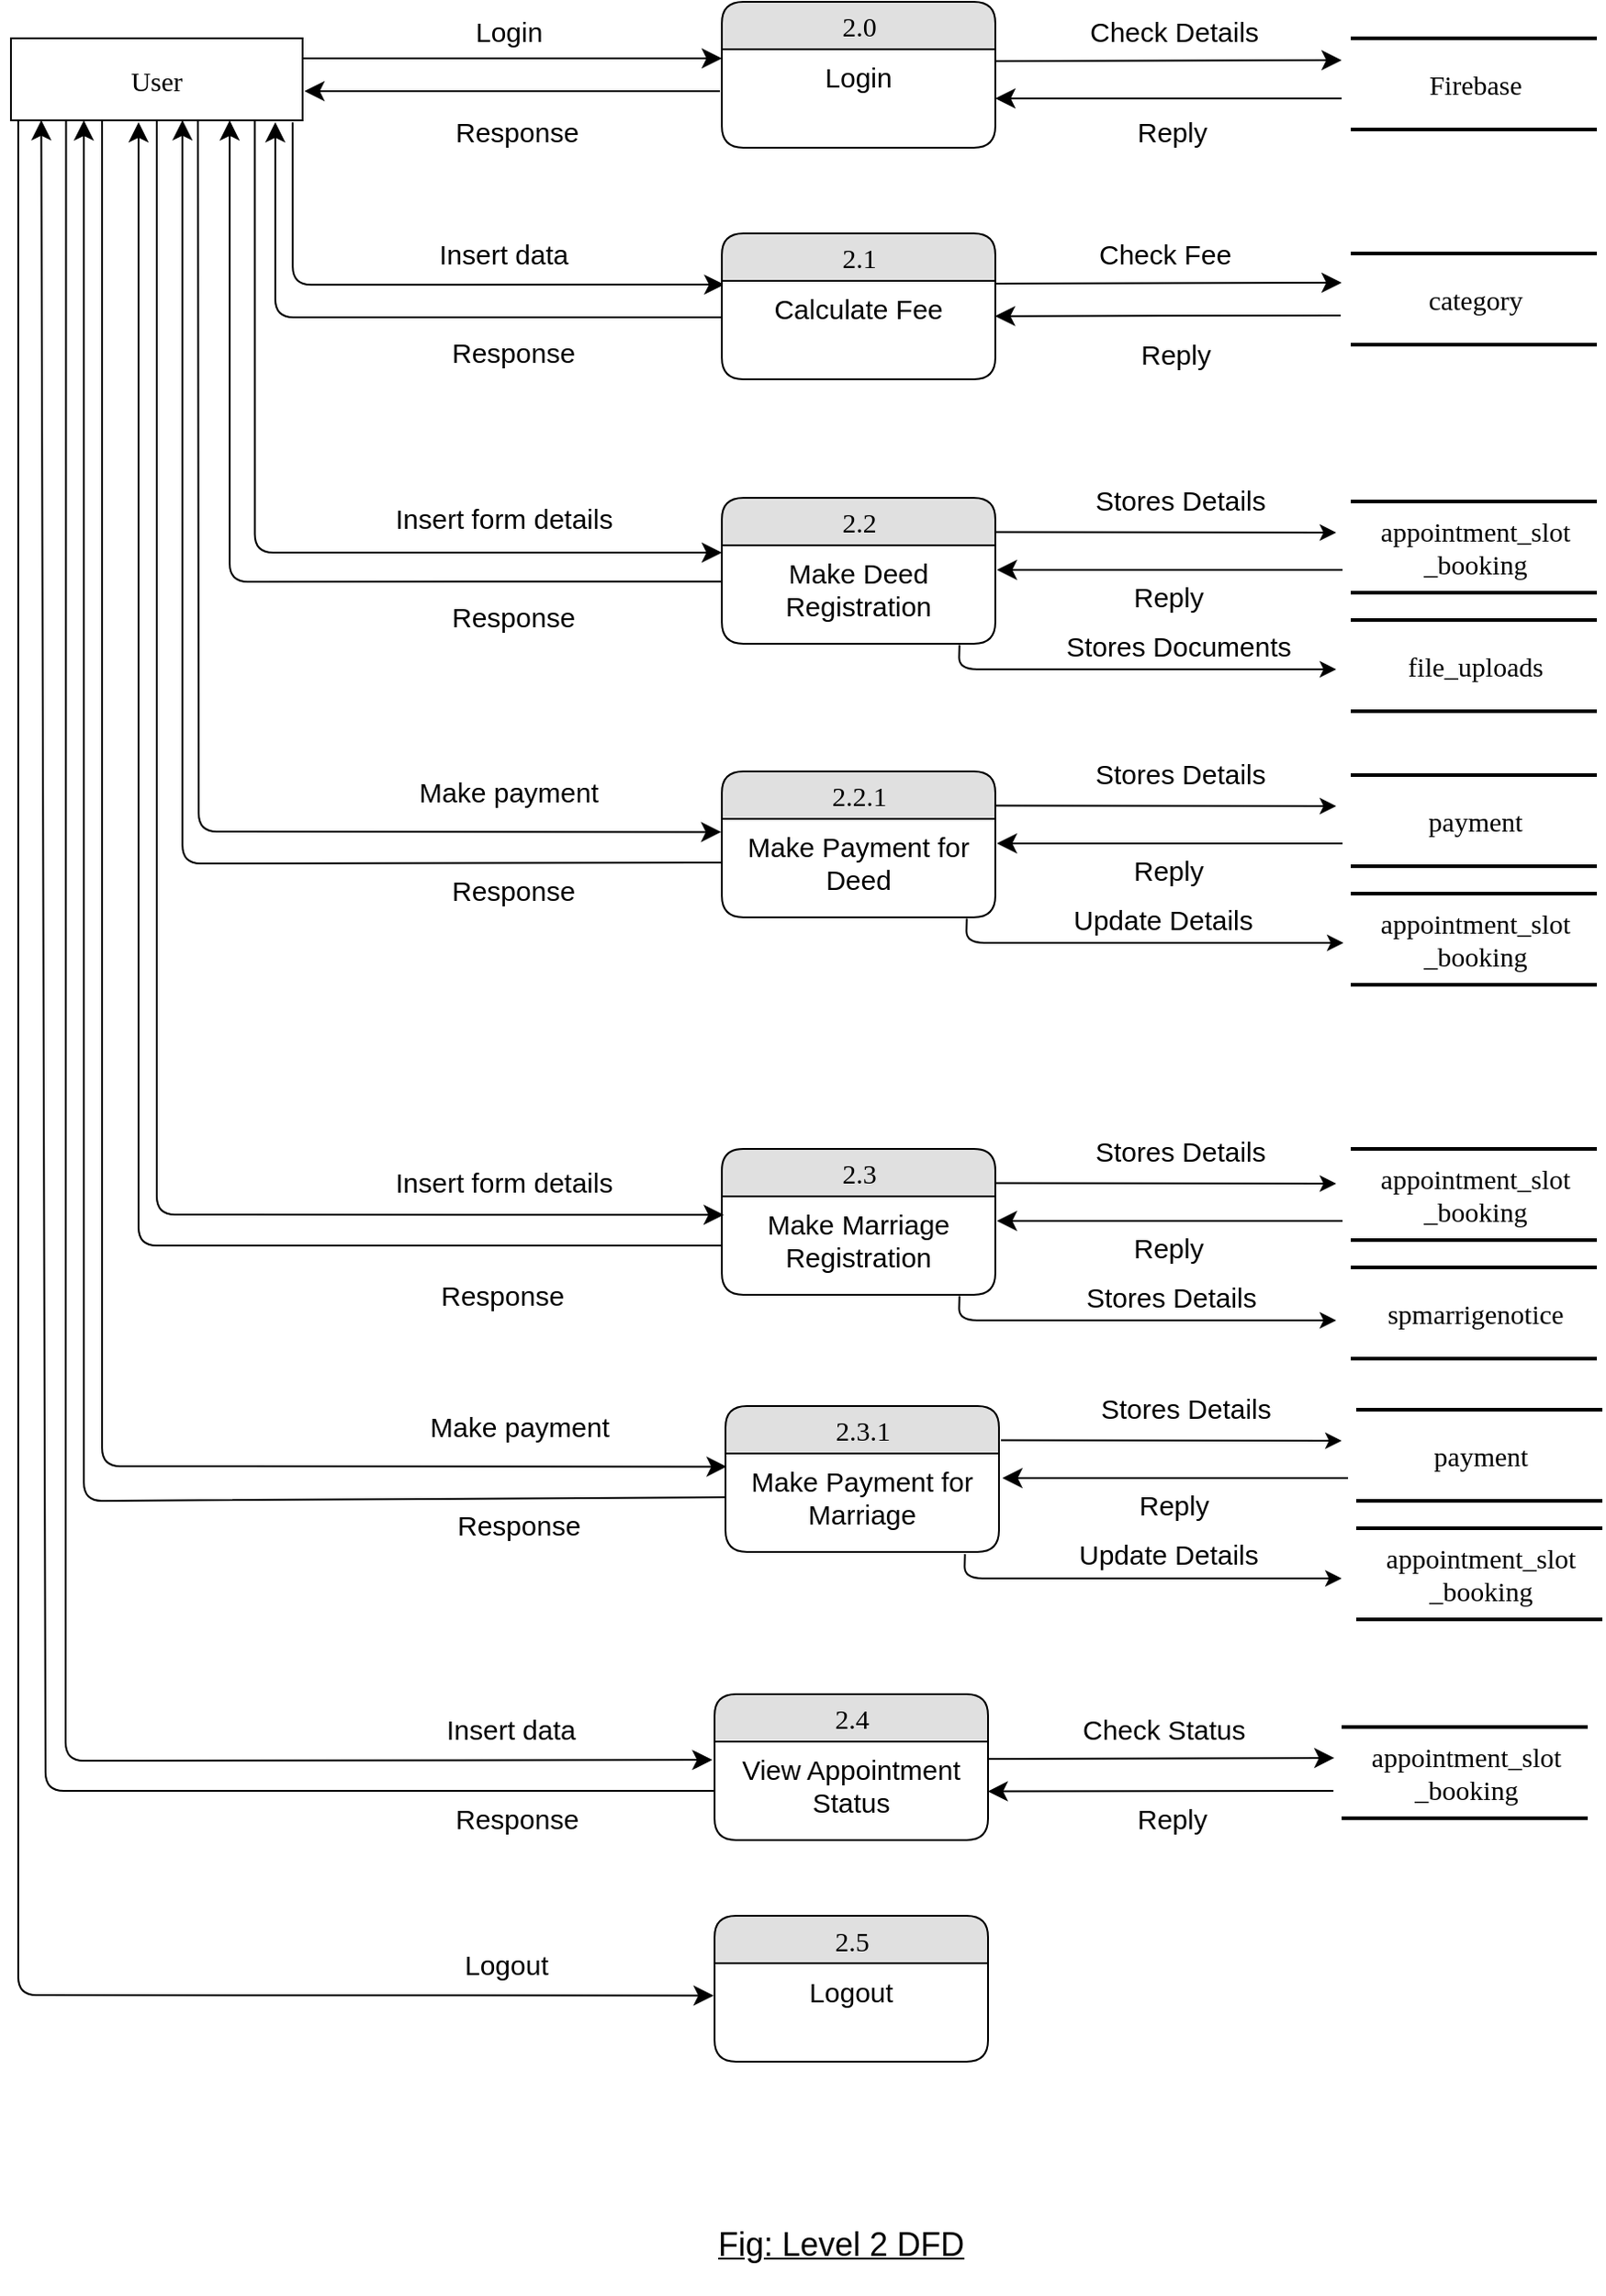 <mxfile version="10.7.7" type="device"><diagram name="Page-1" id="52a04d89-c75d-2922-d76d-85b35f80e030"><mxGraphModel dx="983" dy="548" grid="1" gridSize="10" guides="1" tooltips="1" connect="1" arrows="1" fold="1" page="1" pageScale="1" pageWidth="1100" pageHeight="850" background="#ffffff" math="0" shadow="0"><root><mxCell id="0"/><mxCell id="1" parent="0"/><mxCell id="21ea969265ad0168-30" value="Firebase" style="html=1;rounded=0;shadow=0;comic=0;labelBackgroundColor=none;strokeColor=#000000;strokeWidth=2;fillColor=#FFFFFF;fontFamily=Verdana;fontSize=15;fontColor=#000000;align=center;shape=mxgraph.ios7ui.horLines;" parent="1" vertex="1"><mxGeometry x="775" y="58" width="135" height="50" as="geometry"/></mxCell><mxCell id="17472293e6e8944d-4" value="category" style="html=1;rounded=0;shadow=0;comic=0;labelBackgroundColor=none;strokeColor=#000000;strokeWidth=2;fillColor=#FFFFFF;fontFamily=Verdana;fontSize=15;fontColor=#000000;align=center;shape=mxgraph.ios7ui.horLines;" parent="1" vertex="1"><mxGeometry x="775" y="176" width="135" height="50" as="geometry"/></mxCell><mxCell id="1fdf3b25b50cf41e-27" style="edgeStyle=none;html=1;labelBackgroundColor=none;startFill=0;startSize=8;endFill=1;endSize=8;fontFamily=Verdana;fontSize=15;entryX=0;entryY=0.296;entryDx=0;entryDy=0;entryPerimeter=0;" parent="1" edge="1"><mxGeometry relative="1" as="geometry"><mxPoint x="200" y="69" as="sourcePoint"/><mxPoint x="430" y="69" as="targetPoint"/></mxGeometry></mxCell><mxCell id="17472293e6e8944d-30" value="User" style="whiteSpace=wrap;html=1;rounded=0;shadow=0;comic=0;labelBackgroundColor=none;strokeColor=#000000;strokeWidth=1;fillColor=#FFFFFF;fontFamily=Verdana;fontSize=15;fontColor=#000000;align=center;" parent="1" vertex="1"><mxGeometry x="40" y="58" width="160" height="45" as="geometry"/></mxCell><mxCell id="1fdf3b25b50cf41e-28" style="edgeStyle=none;html=1;labelBackgroundColor=none;startFill=0;startSize=8;endFill=1;endSize=8;fontFamily=Verdana;fontSize=15;" parent="1" edge="1"><mxGeometry relative="1" as="geometry"><mxPoint x="580" y="70.5" as="sourcePoint"/><mxPoint x="770" y="70" as="targetPoint"/></mxGeometry></mxCell><mxCell id="1fdf3b25b50cf41e-1" value="2.0" style="swimlane;html=1;fontStyle=0;childLayout=stackLayout;horizontal=1;startSize=26;fillColor=#e0e0e0;horizontalStack=0;resizeParent=1;resizeLast=0;collapsible=1;marginBottom=0;swimlaneFillColor=#ffffff;align=center;rounded=1;shadow=0;comic=0;labelBackgroundColor=none;strokeColor=#000000;strokeWidth=1;fontFamily=Verdana;fontSize=15;fontColor=#000000;" parent="1" vertex="1"><mxGeometry x="430" y="38" width="150" height="80" as="geometry"/></mxCell><mxCell id="1fdf3b25b50cf41e-2" value="Login" style="text;html=1;strokeColor=none;fillColor=none;spacingLeft=4;spacingRight=4;whiteSpace=wrap;overflow=hidden;rotatable=0;points=[[0,0.5],[1,0.5]];portConstraint=eastwest;align=center;fontSize=15;" parent="1fdf3b25b50cf41e-1" vertex="1"><mxGeometry y="26" width="150" height="54" as="geometry"/></mxCell><mxCell id="1fdf3b25b50cf41e-6" value="appointment_slot&lt;br&gt;_booking" style="html=1;rounded=0;shadow=0;comic=0;labelBackgroundColor=none;strokeColor=#000000;strokeWidth=2;fillColor=#FFFFFF;fontFamily=Verdana;fontSize=15;fontColor=#000000;align=center;shape=mxgraph.ios7ui.horLines;" parent="1" vertex="1"><mxGeometry x="775" y="312" width="135" height="50" as="geometry"/></mxCell><mxCell id="1fdf3b25b50cf41e-46" style="html=1;labelBackgroundColor=none;startFill=0;startSize=8;endFill=1;endSize=8;fontFamily=Verdana;fontSize=15;entryX=0.009;entryY=0.038;entryDx=0;entryDy=0;entryPerimeter=0;exitX=0.966;exitY=1.026;exitDx=0;exitDy=0;exitPerimeter=0;edgeStyle=orthogonalEdgeStyle;" parent="1" source="17472293e6e8944d-30" target="-6Mqbu0uasIB7OtYSOyE-10" edge="1"><mxGeometry relative="1" as="geometry"><mxPoint x="200" y="191" as="sourcePoint"/><mxPoint x="420" y="224.5" as="targetPoint"/></mxGeometry></mxCell><mxCell id="-6Mqbu0uasIB7OtYSOyE-1" value="Login" style="text;html=1;resizable=0;points=[];autosize=1;align=left;verticalAlign=top;spacingTop=-4;fontSize=15;" vertex="1" parent="1"><mxGeometry x="293" y="43" width="50" height="20" as="geometry"/></mxCell><mxCell id="-6Mqbu0uasIB7OtYSOyE-2" style="edgeStyle=none;html=1;labelBackgroundColor=none;startFill=0;startSize=8;endFill=1;endSize=8;fontFamily=Verdana;fontSize=15;exitX=0;exitY=0.667;exitDx=0;exitDy=0;exitPerimeter=0;entryX=1.01;entryY=0.933;entryDx=0;entryDy=0;entryPerimeter=0;" edge="1" parent="1"><mxGeometry relative="1" as="geometry"><mxPoint x="429" y="87" as="sourcePoint"/><mxPoint x="201" y="87" as="targetPoint"/></mxGeometry></mxCell><mxCell id="-6Mqbu0uasIB7OtYSOyE-3" value="Response" style="text;html=1;resizable=0;points=[];autosize=1;align=left;verticalAlign=top;spacingTop=-4;fontSize=15;" vertex="1" parent="1"><mxGeometry x="282" y="98" width="80" height="20" as="geometry"/></mxCell><mxCell id="-6Mqbu0uasIB7OtYSOyE-4" style="edgeStyle=none;html=1;labelBackgroundColor=none;startFill=0;startSize=8;endFill=1;endSize=8;fontFamily=Verdana;fontSize=15;entryX=1;entryY=0.5;entryDx=0;entryDy=0;" edge="1" parent="1" target="1fdf3b25b50cf41e-2"><mxGeometry relative="1" as="geometry"><mxPoint x="770" y="91" as="sourcePoint"/><mxPoint x="570" y="160" as="targetPoint"/></mxGeometry></mxCell><mxCell id="-6Mqbu0uasIB7OtYSOyE-7" value="Check Details" style="text;html=1;resizable=0;points=[];autosize=1;align=left;verticalAlign=top;spacingTop=-4;fontSize=15;" vertex="1" parent="1"><mxGeometry x="630" y="43" width="110" height="20" as="geometry"/></mxCell><mxCell id="-6Mqbu0uasIB7OtYSOyE-8" value="Reply" style="text;html=1;resizable=0;points=[];autosize=1;align=left;verticalAlign=top;spacingTop=-4;fontSize=15;" vertex="1" parent="1"><mxGeometry x="655.5" y="98" width="50" height="20" as="geometry"/></mxCell><mxCell id="-6Mqbu0uasIB7OtYSOyE-9" value="2.1" style="swimlane;html=1;fontStyle=0;childLayout=stackLayout;horizontal=1;startSize=26;fillColor=#e0e0e0;horizontalStack=0;resizeParent=1;resizeLast=0;collapsible=1;marginBottom=0;swimlaneFillColor=#ffffff;align=center;rounded=1;shadow=0;comic=0;labelBackgroundColor=none;strokeColor=#000000;strokeWidth=1;fontFamily=Verdana;fontSize=15;fontColor=#000000;" vertex="1" parent="1"><mxGeometry x="430" y="165" width="150" height="80" as="geometry"/></mxCell><mxCell id="-6Mqbu0uasIB7OtYSOyE-10" value="Calculate Fee" style="text;html=1;strokeColor=none;fillColor=none;spacingLeft=4;spacingRight=4;whiteSpace=wrap;overflow=hidden;rotatable=0;points=[[0,0.5],[1,0.5]];portConstraint=eastwest;align=center;fontSize=15;" vertex="1" parent="-6Mqbu0uasIB7OtYSOyE-9"><mxGeometry y="26" width="150" height="54" as="geometry"/></mxCell><mxCell id="-6Mqbu0uasIB7OtYSOyE-12" value="Insert data" style="text;html=1;resizable=0;points=[];autosize=1;align=left;verticalAlign=top;spacingTop=-4;fontSize=15;" vertex="1" parent="1"><mxGeometry x="273" y="165" width="90" height="20" as="geometry"/></mxCell><mxCell id="-6Mqbu0uasIB7OtYSOyE-13" style="edgeStyle=none;html=1;labelBackgroundColor=none;startFill=0;startSize=8;endFill=1;endSize=8;fontFamily=Verdana;fontSize=15;" edge="1" parent="1"><mxGeometry relative="1" as="geometry"><mxPoint x="580" y="192.5" as="sourcePoint"/><mxPoint x="770" y="192" as="targetPoint"/></mxGeometry></mxCell><mxCell id="-6Mqbu0uasIB7OtYSOyE-14" value="Check Fee" style="text;html=1;resizable=0;points=[];autosize=1;align=left;verticalAlign=top;spacingTop=-4;fontSize=15;" vertex="1" parent="1"><mxGeometry x="635" y="165" width="90" height="20" as="geometry"/></mxCell><mxCell id="-6Mqbu0uasIB7OtYSOyE-15" style="edgeStyle=none;html=1;labelBackgroundColor=none;startFill=0;startSize=8;endFill=1;endSize=8;fontFamily=Verdana;fontSize=15;entryX=1;entryY=0.5;entryDx=0;entryDy=0;" edge="1" parent="1"><mxGeometry relative="1" as="geometry"><mxPoint x="769.5" y="210" as="sourcePoint"/><mxPoint x="579.833" y="210.333" as="targetPoint"/></mxGeometry></mxCell><mxCell id="-6Mqbu0uasIB7OtYSOyE-16" value="Reply" style="text;html=1;resizable=0;points=[];autosize=1;align=left;verticalAlign=top;spacingTop=-4;fontSize=15;" vertex="1" parent="1"><mxGeometry x="657.5" y="220" width="50" height="20" as="geometry"/></mxCell><mxCell id="-6Mqbu0uasIB7OtYSOyE-17" value="Response" style="text;html=1;fontSize=15;" vertex="1" parent="1"><mxGeometry x="280" y="215" width="90" height="30" as="geometry"/></mxCell><mxCell id="-6Mqbu0uasIB7OtYSOyE-18" style="html=1;labelBackgroundColor=none;startFill=0;startSize=8;endFill=1;endSize=8;fontFamily=Verdana;fontSize=15;edgeStyle=orthogonalEdgeStyle;" edge="1" parent="1" source="-6Mqbu0uasIB7OtYSOyE-10"><mxGeometry relative="1" as="geometry"><mxPoint x="425" y="211.5" as="sourcePoint"/><mxPoint x="185" y="104" as="targetPoint"/><Array as="points"><mxPoint x="185" y="211"/></Array></mxGeometry></mxCell><mxCell id="-6Mqbu0uasIB7OtYSOyE-21" value="file_uploads" style="html=1;rounded=0;shadow=0;comic=0;labelBackgroundColor=none;strokeColor=#000000;strokeWidth=2;fillColor=#FFFFFF;fontFamily=Verdana;fontSize=15;fontColor=#000000;align=center;shape=mxgraph.ios7ui.horLines;" vertex="1" parent="1"><mxGeometry x="775" y="377" width="135" height="50" as="geometry"/></mxCell><mxCell id="-6Mqbu0uasIB7OtYSOyE-23" style="html=1;labelBackgroundColor=none;startFill=0;startSize=8;endFill=1;endSize=8;fontFamily=Verdana;fontSize=15;entryX=0;entryY=0.074;entryDx=0;entryDy=0;entryPerimeter=0;edgeStyle=orthogonalEdgeStyle;exitX=0.836;exitY=0.998;exitDx=0;exitDy=0;exitPerimeter=0;" edge="1" parent="1" source="17472293e6e8944d-30" target="-6Mqbu0uasIB7OtYSOyE-25"><mxGeometry relative="1" as="geometry"><mxPoint x="173" y="110" as="sourcePoint"/><mxPoint x="410.879" y="383.862" as="targetPoint"/></mxGeometry></mxCell><mxCell id="-6Mqbu0uasIB7OtYSOyE-24" value="2.2" style="swimlane;html=1;fontStyle=0;childLayout=stackLayout;horizontal=1;startSize=26;fillColor=#e0e0e0;horizontalStack=0;resizeParent=1;resizeLast=0;collapsible=1;marginBottom=0;swimlaneFillColor=#ffffff;align=center;rounded=1;shadow=0;comic=0;labelBackgroundColor=none;strokeColor=#000000;strokeWidth=1;fontFamily=Verdana;fontSize=15;fontColor=#000000;" vertex="1" parent="1"><mxGeometry x="430" y="310" width="150" height="80" as="geometry"/></mxCell><mxCell id="-6Mqbu0uasIB7OtYSOyE-25" value="Make Deed Registration" style="text;html=1;strokeColor=none;fillColor=none;spacingLeft=4;spacingRight=4;whiteSpace=wrap;overflow=hidden;rotatable=0;points=[[0,0.5],[1,0.5]];portConstraint=eastwest;align=center;fontSize=15;" vertex="1" parent="-6Mqbu0uasIB7OtYSOyE-24"><mxGeometry y="26" width="150" height="54" as="geometry"/></mxCell><mxCell id="-6Mqbu0uasIB7OtYSOyE-26" value="Insert form details" style="text;html=1;resizable=0;points=[];autosize=1;align=left;verticalAlign=top;spacingTop=-4;fontSize=15;" vertex="1" parent="1"><mxGeometry x="249" y="310" width="130" height="20" as="geometry"/></mxCell><mxCell id="-6Mqbu0uasIB7OtYSOyE-28" value="" style="endArrow=classic;html=1;fontSize=15;exitX=1.019;exitY=0.067;exitDx=0;exitDy=0;exitPerimeter=0;" edge="1" parent="1"><mxGeometry width="50" height="50" relative="1" as="geometry"><mxPoint x="580.103" y="328.759" as="sourcePoint"/><mxPoint x="767" y="329" as="targetPoint"/></mxGeometry></mxCell><mxCell id="-6Mqbu0uasIB7OtYSOyE-30" value="Stores Details" style="text;html=1;resizable=0;points=[];autosize=1;align=left;verticalAlign=top;spacingTop=-4;fontSize=15;" vertex="1" parent="1"><mxGeometry x="633" y="300" width="110" height="20" as="geometry"/></mxCell><mxCell id="-6Mqbu0uasIB7OtYSOyE-33" style="edgeStyle=none;html=1;labelBackgroundColor=none;startFill=0;startSize=8;endFill=1;endSize=8;fontFamily=Verdana;fontSize=15;entryX=1;entryY=0.5;entryDx=0;entryDy=0;" edge="1" parent="1"><mxGeometry relative="1" as="geometry"><mxPoint x="770.5" y="349.5" as="sourcePoint"/><mxPoint x="580.845" y="349.5" as="targetPoint"/></mxGeometry></mxCell><mxCell id="-6Mqbu0uasIB7OtYSOyE-34" value="Reply" style="text;html=1;resizable=0;points=[];autosize=1;align=left;verticalAlign=top;spacingTop=-4;fontSize=15;" vertex="1" parent="1"><mxGeometry x="654" y="353" width="50" height="20" as="geometry"/></mxCell><mxCell id="-6Mqbu0uasIB7OtYSOyE-39" value="" style="endArrow=classic;html=1;fontSize=15;exitX=0.867;exitY=1.035;exitDx=0;exitDy=0;exitPerimeter=0;" edge="1" parent="1"><mxGeometry width="50" height="50" relative="1" as="geometry"><mxPoint x="560.345" y="390.69" as="sourcePoint"/><mxPoint x="767.0" y="404" as="targetPoint"/><Array as="points"><mxPoint x="560" y="404"/></Array></mxGeometry></mxCell><mxCell id="-6Mqbu0uasIB7OtYSOyE-40" value="Stores Documents" style="text;html=1;resizable=0;points=[];autosize=1;align=left;verticalAlign=top;spacingTop=-4;fontSize=15;" vertex="1" parent="1"><mxGeometry x="617" y="380" width="140" height="20" as="geometry"/></mxCell><mxCell id="-6Mqbu0uasIB7OtYSOyE-43" value="Response" style="text;html=1;fontSize=15;" vertex="1" parent="1"><mxGeometry x="280" y="360" width="90" height="30" as="geometry"/></mxCell><mxCell id="-6Mqbu0uasIB7OtYSOyE-44" style="html=1;labelBackgroundColor=none;startFill=0;startSize=8;endFill=1;endSize=8;fontFamily=Verdana;fontSize=15;" edge="1" parent="1"><mxGeometry relative="1" as="geometry"><mxPoint x="430" y="355.828" as="sourcePoint"/><mxPoint x="160" y="103" as="targetPoint"/><Array as="points"><mxPoint x="160" y="356"/></Array></mxGeometry></mxCell><mxCell id="-6Mqbu0uasIB7OtYSOyE-47" value="2.3" style="swimlane;html=1;fontStyle=0;childLayout=stackLayout;horizontal=1;startSize=26;fillColor=#e0e0e0;horizontalStack=0;resizeParent=1;resizeLast=0;collapsible=1;marginBottom=0;swimlaneFillColor=#ffffff;align=center;rounded=1;shadow=0;comic=0;labelBackgroundColor=none;strokeColor=#000000;strokeWidth=1;fontFamily=Verdana;fontSize=15;fontColor=#000000;" vertex="1" parent="1"><mxGeometry x="430" y="667" width="150" height="80" as="geometry"/></mxCell><mxCell id="-6Mqbu0uasIB7OtYSOyE-48" value="Make Marriage Registration" style="text;html=1;strokeColor=none;fillColor=none;spacingLeft=4;spacingRight=4;whiteSpace=wrap;overflow=hidden;rotatable=0;points=[[0,0.5],[1,0.5]];portConstraint=eastwest;align=center;fontSize=15;" vertex="1" parent="-6Mqbu0uasIB7OtYSOyE-47"><mxGeometry y="26" width="150" height="54" as="geometry"/></mxCell><mxCell id="-6Mqbu0uasIB7OtYSOyE-49" value="Insert form details" style="text;html=1;resizable=0;points=[];autosize=1;align=left;verticalAlign=top;spacingTop=-4;fontSize=15;" vertex="1" parent="1"><mxGeometry x="249" y="674" width="130" height="20" as="geometry"/></mxCell><mxCell id="-6Mqbu0uasIB7OtYSOyE-50" value="" style="endArrow=classic;html=1;fontSize=15;exitX=1.019;exitY=0.067;exitDx=0;exitDy=0;exitPerimeter=0;" edge="1" parent="1"><mxGeometry width="50" height="50" relative="1" as="geometry"><mxPoint x="580.103" y="685.759" as="sourcePoint"/><mxPoint x="767.0" y="686.0" as="targetPoint"/></mxGeometry></mxCell><mxCell id="-6Mqbu0uasIB7OtYSOyE-51" value="Stores Details" style="text;html=1;resizable=0;points=[];autosize=1;align=left;verticalAlign=top;spacingTop=-4;fontSize=15;" vertex="1" parent="1"><mxGeometry x="633" y="657" width="110" height="20" as="geometry"/></mxCell><mxCell id="-6Mqbu0uasIB7OtYSOyE-52" style="edgeStyle=none;html=1;labelBackgroundColor=none;startFill=0;startSize=8;endFill=1;endSize=8;fontFamily=Verdana;fontSize=15;entryX=1;entryY=0.5;entryDx=0;entryDy=0;" edge="1" parent="1"><mxGeometry relative="1" as="geometry"><mxPoint x="770.5" y="706.5" as="sourcePoint"/><mxPoint x="580.845" y="706.5" as="targetPoint"/></mxGeometry></mxCell><mxCell id="-6Mqbu0uasIB7OtYSOyE-53" value="Reply" style="text;html=1;resizable=0;points=[];autosize=1;align=left;verticalAlign=top;spacingTop=-4;fontSize=15;" vertex="1" parent="1"><mxGeometry x="654" y="710" width="50" height="20" as="geometry"/></mxCell><mxCell id="-6Mqbu0uasIB7OtYSOyE-54" value="" style="endArrow=classic;html=1;fontSize=15;exitX=0.867;exitY=1.035;exitDx=0;exitDy=0;exitPerimeter=0;" edge="1" parent="1"><mxGeometry width="50" height="50" relative="1" as="geometry"><mxPoint x="560.345" y="747.69" as="sourcePoint"/><mxPoint x="767.0" y="761.0" as="targetPoint"/><Array as="points"><mxPoint x="560" y="761"/></Array></mxGeometry></mxCell><mxCell id="-6Mqbu0uasIB7OtYSOyE-55" value="Stores Details" style="text;html=1;resizable=0;points=[];autosize=1;align=left;verticalAlign=top;spacingTop=-4;fontSize=15;" vertex="1" parent="1"><mxGeometry x="628" y="737" width="110" height="20" as="geometry"/></mxCell><mxCell id="-6Mqbu0uasIB7OtYSOyE-56" value="Response" style="text;html=1;fontSize=15;" vertex="1" parent="1"><mxGeometry x="274" y="732" width="90" height="30" as="geometry"/></mxCell><mxCell id="-6Mqbu0uasIB7OtYSOyE-57" style="html=1;labelBackgroundColor=none;startFill=0;startSize=8;endFill=1;endSize=8;fontFamily=Verdana;fontSize=15;entryX=0.007;entryY=0.188;entryDx=0;entryDy=0;entryPerimeter=0;exitX=0.5;exitY=1;exitDx=0;exitDy=0;" edge="1" parent="1" source="17472293e6e8944d-30" target="-6Mqbu0uasIB7OtYSOyE-48"><mxGeometry relative="1" as="geometry"><mxPoint x="120" y="110" as="sourcePoint"/><mxPoint x="413.5" y="703.759" as="targetPoint"/><Array as="points"><mxPoint x="120" y="703"/></Array></mxGeometry></mxCell><mxCell id="-6Mqbu0uasIB7OtYSOyE-58" style="html=1;labelBackgroundColor=none;startFill=0;startSize=8;endFill=1;endSize=8;fontFamily=Verdana;fontSize=15;" edge="1" parent="1"><mxGeometry relative="1" as="geometry"><mxPoint x="430" y="720" as="sourcePoint"/><mxPoint x="110" y="104" as="targetPoint"/><Array as="points"><mxPoint x="110" y="720"/></Array></mxGeometry></mxCell><mxCell id="-6Mqbu0uasIB7OtYSOyE-59" value="appointment_slot&lt;br&gt;_booking" style="html=1;rounded=0;shadow=0;comic=0;labelBackgroundColor=none;strokeColor=#000000;strokeWidth=2;fillColor=#FFFFFF;fontFamily=Verdana;fontSize=15;fontColor=#000000;align=center;shape=mxgraph.ios7ui.horLines;" vertex="1" parent="1"><mxGeometry x="775" y="667" width="135" height="50" as="geometry"/></mxCell><mxCell id="-6Mqbu0uasIB7OtYSOyE-60" value="spmarrigenotice" style="html=1;rounded=0;shadow=0;comic=0;labelBackgroundColor=none;strokeColor=#000000;strokeWidth=2;fillColor=#FFFFFF;fontFamily=Verdana;fontSize=15;fontColor=#000000;align=center;shape=mxgraph.ios7ui.horLines;" vertex="1" parent="1"><mxGeometry x="775" y="732" width="135" height="50" as="geometry"/></mxCell><mxCell id="-6Mqbu0uasIB7OtYSOyE-63" value="2.4" style="swimlane;html=1;fontStyle=0;childLayout=stackLayout;horizontal=1;startSize=26;fillColor=#e0e0e0;horizontalStack=0;resizeParent=1;resizeLast=0;collapsible=1;marginBottom=0;swimlaneFillColor=#ffffff;align=center;rounded=1;shadow=0;comic=0;labelBackgroundColor=none;strokeColor=#000000;strokeWidth=1;fontFamily=Verdana;fontSize=15;fontColor=#000000;" vertex="1" parent="1"><mxGeometry x="426" y="966" width="150" height="80" as="geometry"/></mxCell><mxCell id="-6Mqbu0uasIB7OtYSOyE-64" value="View Appointment Status" style="text;html=1;strokeColor=none;fillColor=none;spacingLeft=4;spacingRight=4;whiteSpace=wrap;overflow=hidden;rotatable=0;points=[[0,0.5],[1,0.5]];portConstraint=eastwest;align=center;fontSize=15;" vertex="1" parent="-6Mqbu0uasIB7OtYSOyE-63"><mxGeometry y="26" width="150" height="54" as="geometry"/></mxCell><mxCell id="-6Mqbu0uasIB7OtYSOyE-65" value="Insert data" style="text;html=1;resizable=0;points=[];autosize=1;align=left;verticalAlign=top;spacingTop=-4;fontSize=15;" vertex="1" parent="1"><mxGeometry x="277" y="974" width="90" height="20" as="geometry"/></mxCell><mxCell id="-6Mqbu0uasIB7OtYSOyE-66" value="Response" style="text;html=1;fontSize=15;" vertex="1" parent="1"><mxGeometry x="282" y="1019" width="90" height="30" as="geometry"/></mxCell><mxCell id="-6Mqbu0uasIB7OtYSOyE-67" style="html=1;labelBackgroundColor=none;startFill=0;startSize=8;endFill=1;endSize=8;fontFamily=Verdana;fontSize=15;entryX=-0.008;entryY=0.186;entryDx=0;entryDy=0;entryPerimeter=0;exitX=0.189;exitY=0.998;exitDx=0;exitDy=0;exitPerimeter=0;" edge="1" parent="1" source="17472293e6e8944d-30" target="-6Mqbu0uasIB7OtYSOyE-64"><mxGeometry relative="1" as="geometry"><mxPoint x="70" y="110" as="sourcePoint"/><mxPoint x="407.5" y="1002.759" as="targetPoint"/><Array as="points"><mxPoint x="70" y="1002.5"/></Array></mxGeometry></mxCell><mxCell id="-6Mqbu0uasIB7OtYSOyE-68" style="html=1;labelBackgroundColor=none;startFill=0;startSize=8;endFill=1;endSize=8;fontFamily=Verdana;fontSize=15;exitX=0;exitY=0.5;exitDx=0;exitDy=0;entryX=0.104;entryY=0.998;entryDx=0;entryDy=0;entryPerimeter=0;" edge="1" parent="1" source="-6Mqbu0uasIB7OtYSOyE-64" target="17472293e6e8944d-30"><mxGeometry relative="1" as="geometry"><mxPoint x="415" y="1018.5" as="sourcePoint"/><mxPoint x="58.647" y="176.176" as="targetPoint"/><Array as="points"><mxPoint x="59" y="1019"/></Array></mxGeometry></mxCell><mxCell id="-6Mqbu0uasIB7OtYSOyE-72" style="edgeStyle=none;html=1;labelBackgroundColor=none;startFill=0;startSize=8;endFill=1;endSize=8;fontFamily=Verdana;fontSize=15;" edge="1" parent="1"><mxGeometry relative="1" as="geometry"><mxPoint x="576" y="1001.471" as="sourcePoint"/><mxPoint x="766" y="1000.971" as="targetPoint"/></mxGeometry></mxCell><mxCell id="-6Mqbu0uasIB7OtYSOyE-73" value="Check Status" style="text;html=1;resizable=0;points=[];autosize=1;align=left;verticalAlign=top;spacingTop=-4;fontSize=15;" vertex="1" parent="1"><mxGeometry x="626" y="973.971" width="110" height="20" as="geometry"/></mxCell><mxCell id="-6Mqbu0uasIB7OtYSOyE-74" style="edgeStyle=none;html=1;labelBackgroundColor=none;startFill=0;startSize=8;endFill=1;endSize=8;fontFamily=Verdana;fontSize=15;entryX=1;entryY=0.5;entryDx=0;entryDy=0;" edge="1" parent="1"><mxGeometry relative="1" as="geometry"><mxPoint x="765.5" y="1018.971" as="sourcePoint"/><mxPoint x="575.833" y="1019.305" as="targetPoint"/></mxGeometry></mxCell><mxCell id="-6Mqbu0uasIB7OtYSOyE-75" value="Reply" style="text;html=1;resizable=0;points=[];autosize=1;align=left;verticalAlign=top;spacingTop=-4;fontSize=15;" vertex="1" parent="1"><mxGeometry x="656" y="1022.971" width="50" height="20" as="geometry"/></mxCell><mxCell id="-6Mqbu0uasIB7OtYSOyE-76" value="appointment_slot&lt;br&gt;_booking" style="html=1;rounded=0;shadow=0;comic=0;labelBackgroundColor=none;strokeColor=#000000;strokeWidth=2;fillColor=#FFFFFF;fontFamily=Verdana;fontSize=15;fontColor=#000000;align=center;shape=mxgraph.ios7ui.horLines;" vertex="1" parent="1"><mxGeometry x="770" y="984" width="135" height="50" as="geometry"/></mxCell><mxCell id="-6Mqbu0uasIB7OtYSOyE-77" value="2.5" style="swimlane;html=1;fontStyle=0;childLayout=stackLayout;horizontal=1;startSize=26;fillColor=#e0e0e0;horizontalStack=0;resizeParent=1;resizeLast=0;collapsible=1;marginBottom=0;swimlaneFillColor=#ffffff;align=center;rounded=1;shadow=0;comic=0;labelBackgroundColor=none;strokeColor=#000000;strokeWidth=1;fontFamily=Verdana;fontSize=15;fontColor=#000000;" vertex="1" parent="1"><mxGeometry x="426" y="1087.5" width="150" height="80" as="geometry"/></mxCell><mxCell id="-6Mqbu0uasIB7OtYSOyE-78" value="Logout" style="text;html=1;strokeColor=none;fillColor=none;spacingLeft=4;spacingRight=4;whiteSpace=wrap;overflow=hidden;rotatable=0;points=[[0,0.5],[1,0.5]];portConstraint=eastwest;align=center;fontSize=15;" vertex="1" parent="-6Mqbu0uasIB7OtYSOyE-77"><mxGeometry y="26" width="150" height="54" as="geometry"/></mxCell><mxCell id="-6Mqbu0uasIB7OtYSOyE-79" value="Logout" style="text;html=1;resizable=0;points=[];autosize=1;align=left;verticalAlign=top;spacingTop=-4;fontSize=15;" vertex="1" parent="1"><mxGeometry x="287" y="1102.5" width="60" height="20" as="geometry"/></mxCell><mxCell id="-6Mqbu0uasIB7OtYSOyE-81" style="html=1;labelBackgroundColor=none;startFill=0;startSize=8;endFill=1;endSize=8;fontFamily=Verdana;fontSize=15;entryX=0;entryY=0.074;entryDx=0;entryDy=0;entryPerimeter=0;" edge="1" parent="1"><mxGeometry relative="1" as="geometry"><mxPoint x="44" y="103" as="sourcePoint"/><mxPoint x="425.5" y="1131.259" as="targetPoint"/><Array as="points"><mxPoint x="44" y="1131"/></Array></mxGeometry></mxCell><mxCell id="-6Mqbu0uasIB7OtYSOyE-88" value="&lt;p align=&quot;center&quot;&gt;&lt;u&gt;&lt;font style=&quot;font-size: 18px&quot;&gt;Fig: Level 2 DFD&lt;/font&gt;&lt;/u&gt;&lt;/p&gt;" style="text;html=1;resizable=0;points=[];autosize=1;align=left;verticalAlign=top;spacingTop=-4;fontSize=15;" vertex="1" parent="1"><mxGeometry x="426" y="1239.909" width="150" height="50" as="geometry"/></mxCell><mxCell id="-6Mqbu0uasIB7OtYSOyE-96" value="payment" style="html=1;rounded=0;shadow=0;comic=0;labelBackgroundColor=none;strokeColor=#000000;strokeWidth=2;fillColor=#FFFFFF;fontFamily=Verdana;fontSize=15;fontColor=#000000;align=center;shape=mxgraph.ios7ui.horLines;" vertex="1" parent="1"><mxGeometry x="775" y="462" width="135" height="50" as="geometry"/></mxCell><mxCell id="-6Mqbu0uasIB7OtYSOyE-97" value="appointment_slot&lt;br&gt;_booking" style="html=1;rounded=0;shadow=0;comic=0;labelBackgroundColor=none;strokeColor=#000000;strokeWidth=2;fillColor=#FFFFFF;fontFamily=Verdana;fontSize=15;fontColor=#000000;align=center;shape=mxgraph.ios7ui.horLines;" vertex="1" parent="1"><mxGeometry x="775" y="527" width="135" height="50" as="geometry"/></mxCell><mxCell id="-6Mqbu0uasIB7OtYSOyE-98" style="html=1;labelBackgroundColor=none;startFill=0;startSize=8;endFill=1;endSize=8;fontFamily=Verdana;fontSize=15;entryX=0;entryY=0.074;entryDx=0;entryDy=0;entryPerimeter=0;exitX=0.644;exitY=0.933;exitDx=0;exitDy=0;exitPerimeter=0;" edge="1" parent="1"><mxGeometry relative="1" as="geometry"><mxPoint x="142.588" y="102.647" as="sourcePoint"/><mxPoint x="429.647" y="493.235" as="targetPoint"/><Array as="points"><mxPoint x="143" y="493"/></Array></mxGeometry></mxCell><mxCell id="-6Mqbu0uasIB7OtYSOyE-99" value="2.2.1" style="swimlane;html=1;fontStyle=0;childLayout=stackLayout;horizontal=1;startSize=26;fillColor=#e0e0e0;horizontalStack=0;resizeParent=1;resizeLast=0;collapsible=1;marginBottom=0;swimlaneFillColor=#ffffff;align=center;rounded=1;shadow=0;comic=0;labelBackgroundColor=none;strokeColor=#000000;strokeWidth=1;fontFamily=Verdana;fontSize=15;fontColor=#000000;" vertex="1" parent="1"><mxGeometry x="430" y="460" width="150" height="80" as="geometry"/></mxCell><mxCell id="-6Mqbu0uasIB7OtYSOyE-100" value="Make Payment for Deed" style="text;html=1;strokeColor=none;fillColor=none;spacingLeft=4;spacingRight=4;whiteSpace=wrap;overflow=hidden;rotatable=0;points=[[0,0.5],[1,0.5]];portConstraint=eastwest;align=center;fontSize=15;" vertex="1" parent="-6Mqbu0uasIB7OtYSOyE-99"><mxGeometry y="26" width="150" height="54" as="geometry"/></mxCell><mxCell id="-6Mqbu0uasIB7OtYSOyE-101" value="Make payment" style="text;html=1;resizable=0;points=[];autosize=1;align=left;verticalAlign=top;spacingTop=-4;fontSize=15;" vertex="1" parent="1"><mxGeometry x="262" y="460" width="110" height="20" as="geometry"/></mxCell><mxCell id="-6Mqbu0uasIB7OtYSOyE-102" value="" style="endArrow=classic;html=1;fontSize=15;exitX=1.019;exitY=0.067;exitDx=0;exitDy=0;exitPerimeter=0;" edge="1" parent="1"><mxGeometry width="50" height="50" relative="1" as="geometry"><mxPoint x="580.103" y="478.759" as="sourcePoint"/><mxPoint x="767" y="479" as="targetPoint"/></mxGeometry></mxCell><mxCell id="-6Mqbu0uasIB7OtYSOyE-103" value="Stores Details" style="text;html=1;resizable=0;points=[];autosize=1;align=left;verticalAlign=top;spacingTop=-4;fontSize=15;" vertex="1" parent="1"><mxGeometry x="633" y="450" width="110" height="20" as="geometry"/></mxCell><mxCell id="-6Mqbu0uasIB7OtYSOyE-104" style="edgeStyle=none;html=1;labelBackgroundColor=none;startFill=0;startSize=8;endFill=1;endSize=8;fontFamily=Verdana;fontSize=15;entryX=1;entryY=0.5;entryDx=0;entryDy=0;" edge="1" parent="1"><mxGeometry relative="1" as="geometry"><mxPoint x="770.5" y="499.5" as="sourcePoint"/><mxPoint x="580.845" y="499.5" as="targetPoint"/></mxGeometry></mxCell><mxCell id="-6Mqbu0uasIB7OtYSOyE-105" value="Reply" style="text;html=1;resizable=0;points=[];autosize=1;align=left;verticalAlign=top;spacingTop=-4;fontSize=15;" vertex="1" parent="1"><mxGeometry x="654" y="503" width="50" height="20" as="geometry"/></mxCell><mxCell id="-6Mqbu0uasIB7OtYSOyE-106" value="Response" style="text;html=1;fontSize=15;" vertex="1" parent="1"><mxGeometry x="280" y="510" width="90" height="30" as="geometry"/></mxCell><mxCell id="-6Mqbu0uasIB7OtYSOyE-107" style="html=1;labelBackgroundColor=none;startFill=0;startSize=8;endFill=1;endSize=8;fontFamily=Verdana;fontSize=15;edgeStyle=orthogonalEdgeStyle;entryX=0.588;entryY=0.998;entryDx=0;entryDy=0;entryPerimeter=0;" edge="1" parent="1" target="17472293e6e8944d-30"><mxGeometry relative="1" as="geometry"><mxPoint x="430" y="510" as="sourcePoint"/><mxPoint x="130" y="110" as="targetPoint"/></mxGeometry></mxCell><mxCell id="-6Mqbu0uasIB7OtYSOyE-108" value="" style="endArrow=classic;html=1;fontSize=15;exitX=0.867;exitY=1.035;exitDx=0;exitDy=0;exitPerimeter=0;" edge="1" parent="1"><mxGeometry width="50" height="50" relative="1" as="geometry"><mxPoint x="564.345" y="540.69" as="sourcePoint"/><mxPoint x="771" y="554" as="targetPoint"/><Array as="points"><mxPoint x="564" y="554"/></Array></mxGeometry></mxCell><mxCell id="-6Mqbu0uasIB7OtYSOyE-109" value="Update Details" style="text;html=1;resizable=0;points=[];autosize=1;align=left;verticalAlign=top;spacingTop=-4;fontSize=15;" vertex="1" parent="1"><mxGeometry x="621" y="530" width="110" height="20" as="geometry"/></mxCell><mxCell id="-6Mqbu0uasIB7OtYSOyE-111" value="payment" style="html=1;rounded=0;shadow=0;comic=0;labelBackgroundColor=none;strokeColor=#000000;strokeWidth=2;fillColor=#FFFFFF;fontFamily=Verdana;fontSize=15;fontColor=#000000;align=center;shape=mxgraph.ios7ui.horLines;" vertex="1" parent="1"><mxGeometry x="778" y="810" width="135" height="50" as="geometry"/></mxCell><mxCell id="-6Mqbu0uasIB7OtYSOyE-112" value="appointment_slot&lt;br&gt;_booking" style="html=1;rounded=0;shadow=0;comic=0;labelBackgroundColor=none;strokeColor=#000000;strokeWidth=2;fillColor=#FFFFFF;fontFamily=Verdana;fontSize=15;fontColor=#000000;align=center;shape=mxgraph.ios7ui.horLines;" vertex="1" parent="1"><mxGeometry x="778" y="875" width="135" height="50" as="geometry"/></mxCell><mxCell id="-6Mqbu0uasIB7OtYSOyE-113" style="html=1;labelBackgroundColor=none;startFill=0;startSize=8;endFill=1;endSize=8;fontFamily=Verdana;fontSize=15;entryX=0;entryY=0.074;entryDx=0;entryDy=0;entryPerimeter=0;" edge="1" parent="1"><mxGeometry relative="1" as="geometry"><mxPoint x="90" y="103" as="sourcePoint"/><mxPoint x="432.647" y="841.235" as="targetPoint"/><Array as="points"><mxPoint x="90" y="841"/></Array></mxGeometry></mxCell><mxCell id="-6Mqbu0uasIB7OtYSOyE-115" value="Make payment" style="text;html=1;resizable=0;points=[];autosize=1;align=left;verticalAlign=top;spacingTop=-4;fontSize=15;" vertex="1" parent="1"><mxGeometry x="268" y="808" width="110" height="20" as="geometry"/></mxCell><mxCell id="-6Mqbu0uasIB7OtYSOyE-116" value="" style="endArrow=classic;html=1;fontSize=15;exitX=1.019;exitY=0.067;exitDx=0;exitDy=0;exitPerimeter=0;" edge="1" parent="1"><mxGeometry width="50" height="50" relative="1" as="geometry"><mxPoint x="583.103" y="826.759" as="sourcePoint"/><mxPoint x="770" y="827" as="targetPoint"/></mxGeometry></mxCell><mxCell id="-6Mqbu0uasIB7OtYSOyE-117" value="Stores Details" style="text;html=1;resizable=0;points=[];autosize=1;align=left;verticalAlign=top;spacingTop=-4;fontSize=15;" vertex="1" parent="1"><mxGeometry x="636" y="798" width="110" height="20" as="geometry"/></mxCell><mxCell id="-6Mqbu0uasIB7OtYSOyE-118" style="edgeStyle=none;html=1;labelBackgroundColor=none;startFill=0;startSize=8;endFill=1;endSize=8;fontFamily=Verdana;fontSize=15;entryX=1;entryY=0.5;entryDx=0;entryDy=0;" edge="1" parent="1"><mxGeometry relative="1" as="geometry"><mxPoint x="773.5" y="847.5" as="sourcePoint"/><mxPoint x="583.845" y="847.5" as="targetPoint"/></mxGeometry></mxCell><mxCell id="-6Mqbu0uasIB7OtYSOyE-119" value="Reply" style="text;html=1;resizable=0;points=[];autosize=1;align=left;verticalAlign=top;spacingTop=-4;fontSize=15;" vertex="1" parent="1"><mxGeometry x="657" y="851" width="50" height="20" as="geometry"/></mxCell><mxCell id="-6Mqbu0uasIB7OtYSOyE-120" value="Response" style="text;html=1;fontSize=15;" vertex="1" parent="1"><mxGeometry x="283" y="858" width="90" height="30" as="geometry"/></mxCell><mxCell id="-6Mqbu0uasIB7OtYSOyE-121" style="html=1;labelBackgroundColor=none;startFill=0;startSize=8;endFill=1;endSize=8;fontFamily=Verdana;fontSize=15;entryX=0.25;entryY=1;entryDx=0;entryDy=0;" edge="1" parent="1" target="17472293e6e8944d-30"><mxGeometry relative="1" as="geometry"><mxPoint x="433" y="858" as="sourcePoint"/><mxPoint x="90" y="340" as="targetPoint"/><Array as="points"><mxPoint x="80" y="860"/></Array></mxGeometry></mxCell><mxCell id="-6Mqbu0uasIB7OtYSOyE-122" value="Update Details" style="text;html=1;resizable=0;points=[];autosize=1;align=left;verticalAlign=top;spacingTop=-4;fontSize=15;" vertex="1" parent="1"><mxGeometry x="624" y="878" width="110" height="20" as="geometry"/></mxCell><mxCell id="-6Mqbu0uasIB7OtYSOyE-123" value="2.3.1" style="swimlane;html=1;fontStyle=0;childLayout=stackLayout;horizontal=1;startSize=26;fillColor=#e0e0e0;horizontalStack=0;resizeParent=1;resizeLast=0;collapsible=1;marginBottom=0;swimlaneFillColor=#ffffff;align=center;rounded=1;shadow=0;comic=0;labelBackgroundColor=none;strokeColor=#000000;strokeWidth=1;fontFamily=Verdana;fontSize=15;fontColor=#000000;" vertex="1" parent="1"><mxGeometry x="432" y="808" width="150" height="80" as="geometry"/></mxCell><mxCell id="-6Mqbu0uasIB7OtYSOyE-124" value="Make Payment for Marriage" style="text;html=1;strokeColor=none;fillColor=none;spacingLeft=4;spacingRight=4;whiteSpace=wrap;overflow=hidden;rotatable=0;points=[[0,0.5],[1,0.5]];portConstraint=eastwest;align=center;fontSize=15;" vertex="1" parent="-6Mqbu0uasIB7OtYSOyE-123"><mxGeometry y="26" width="150" height="54" as="geometry"/></mxCell><mxCell id="-6Mqbu0uasIB7OtYSOyE-125" value="" style="endArrow=classic;html=1;fontSize=15;exitX=0.867;exitY=1.035;exitDx=0;exitDy=0;exitPerimeter=0;" edge="1" parent="1"><mxGeometry width="50" height="50" relative="1" as="geometry"><mxPoint x="563.345" y="889.19" as="sourcePoint"/><mxPoint x="770" y="902.5" as="targetPoint"/><Array as="points"><mxPoint x="563" y="902.5"/></Array></mxGeometry></mxCell></root></mxGraphModel></diagram></mxfile>